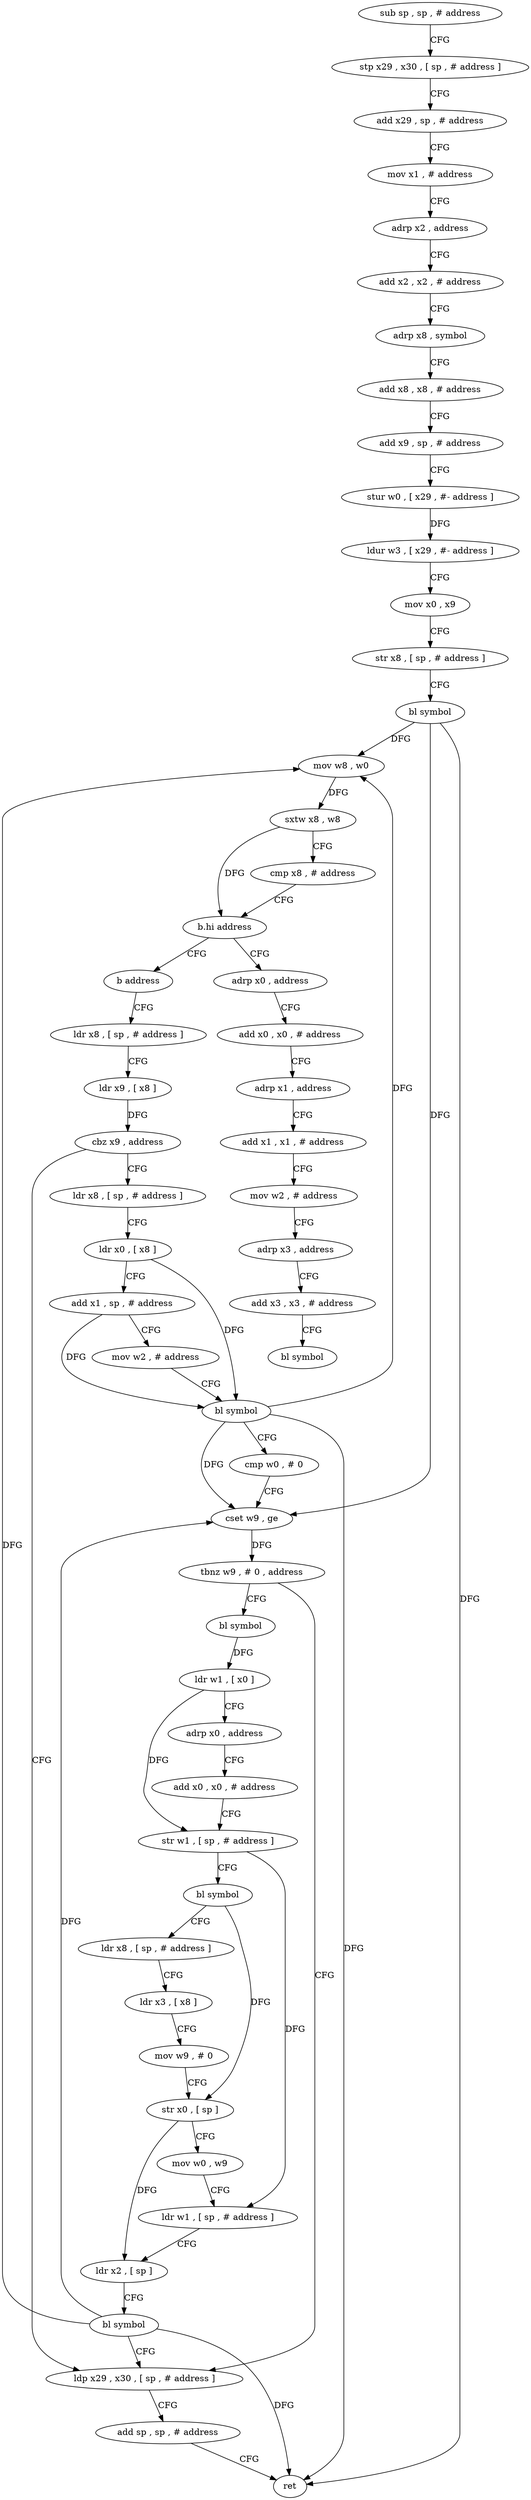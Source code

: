 digraph "func" {
"4215144" [label = "sub sp , sp , # address" ]
"4215148" [label = "stp x29 , x30 , [ sp , # address ]" ]
"4215152" [label = "add x29 , sp , # address" ]
"4215156" [label = "mov x1 , # address" ]
"4215160" [label = "adrp x2 , address" ]
"4215164" [label = "add x2 , x2 , # address" ]
"4215168" [label = "adrp x8 , symbol" ]
"4215172" [label = "add x8 , x8 , # address" ]
"4215176" [label = "add x9 , sp , # address" ]
"4215180" [label = "stur w0 , [ x29 , #- address ]" ]
"4215184" [label = "ldur w3 , [ x29 , #- address ]" ]
"4215188" [label = "mov x0 , x9" ]
"4215192" [label = "str x8 , [ sp , # address ]" ]
"4215196" [label = "bl symbol" ]
"4215200" [label = "mov w8 , w0" ]
"4215204" [label = "sxtw x8 , w8" ]
"4215208" [label = "cmp x8 , # address" ]
"4215212" [label = "b.hi address" ]
"4215220" [label = "adrp x0 , address" ]
"4215216" [label = "b address" ]
"4215224" [label = "add x0 , x0 , # address" ]
"4215228" [label = "adrp x1 , address" ]
"4215232" [label = "add x1 , x1 , # address" ]
"4215236" [label = "mov w2 , # address" ]
"4215240" [label = "adrp x3 , address" ]
"4215244" [label = "add x3 , x3 , # address" ]
"4215248" [label = "bl symbol" ]
"4215252" [label = "ldr x8 , [ sp , # address ]" ]
"4215256" [label = "ldr x9 , [ x8 ]" ]
"4215260" [label = "cbz x9 , address" ]
"4215352" [label = "ldp x29 , x30 , [ sp , # address ]" ]
"4215264" [label = "ldr x8 , [ sp , # address ]" ]
"4215356" [label = "add sp , sp , # address" ]
"4215360" [label = "ret" ]
"4215268" [label = "ldr x0 , [ x8 ]" ]
"4215272" [label = "add x1 , sp , # address" ]
"4215276" [label = "mov w2 , # address" ]
"4215280" [label = "bl symbol" ]
"4215284" [label = "cmp w0 , # 0" ]
"4215288" [label = "cset w9 , ge" ]
"4215292" [label = "tbnz w9 , # 0 , address" ]
"4215296" [label = "bl symbol" ]
"4215300" [label = "ldr w1 , [ x0 ]" ]
"4215304" [label = "adrp x0 , address" ]
"4215308" [label = "add x0 , x0 , # address" ]
"4215312" [label = "str w1 , [ sp , # address ]" ]
"4215316" [label = "bl symbol" ]
"4215320" [label = "ldr x8 , [ sp , # address ]" ]
"4215324" [label = "ldr x3 , [ x8 ]" ]
"4215328" [label = "mov w9 , # 0" ]
"4215332" [label = "str x0 , [ sp ]" ]
"4215336" [label = "mov w0 , w9" ]
"4215340" [label = "ldr w1 , [ sp , # address ]" ]
"4215344" [label = "ldr x2 , [ sp ]" ]
"4215348" [label = "bl symbol" ]
"4215144" -> "4215148" [ label = "CFG" ]
"4215148" -> "4215152" [ label = "CFG" ]
"4215152" -> "4215156" [ label = "CFG" ]
"4215156" -> "4215160" [ label = "CFG" ]
"4215160" -> "4215164" [ label = "CFG" ]
"4215164" -> "4215168" [ label = "CFG" ]
"4215168" -> "4215172" [ label = "CFG" ]
"4215172" -> "4215176" [ label = "CFG" ]
"4215176" -> "4215180" [ label = "CFG" ]
"4215180" -> "4215184" [ label = "DFG" ]
"4215184" -> "4215188" [ label = "CFG" ]
"4215188" -> "4215192" [ label = "CFG" ]
"4215192" -> "4215196" [ label = "CFG" ]
"4215196" -> "4215200" [ label = "DFG" ]
"4215196" -> "4215360" [ label = "DFG" ]
"4215196" -> "4215288" [ label = "DFG" ]
"4215200" -> "4215204" [ label = "DFG" ]
"4215204" -> "4215208" [ label = "CFG" ]
"4215204" -> "4215212" [ label = "DFG" ]
"4215208" -> "4215212" [ label = "CFG" ]
"4215212" -> "4215220" [ label = "CFG" ]
"4215212" -> "4215216" [ label = "CFG" ]
"4215220" -> "4215224" [ label = "CFG" ]
"4215216" -> "4215252" [ label = "CFG" ]
"4215224" -> "4215228" [ label = "CFG" ]
"4215228" -> "4215232" [ label = "CFG" ]
"4215232" -> "4215236" [ label = "CFG" ]
"4215236" -> "4215240" [ label = "CFG" ]
"4215240" -> "4215244" [ label = "CFG" ]
"4215244" -> "4215248" [ label = "CFG" ]
"4215252" -> "4215256" [ label = "CFG" ]
"4215256" -> "4215260" [ label = "DFG" ]
"4215260" -> "4215352" [ label = "CFG" ]
"4215260" -> "4215264" [ label = "CFG" ]
"4215352" -> "4215356" [ label = "CFG" ]
"4215264" -> "4215268" [ label = "CFG" ]
"4215356" -> "4215360" [ label = "CFG" ]
"4215268" -> "4215272" [ label = "CFG" ]
"4215268" -> "4215280" [ label = "DFG" ]
"4215272" -> "4215276" [ label = "CFG" ]
"4215272" -> "4215280" [ label = "DFG" ]
"4215276" -> "4215280" [ label = "CFG" ]
"4215280" -> "4215284" [ label = "CFG" ]
"4215280" -> "4215200" [ label = "DFG" ]
"4215280" -> "4215360" [ label = "DFG" ]
"4215280" -> "4215288" [ label = "DFG" ]
"4215284" -> "4215288" [ label = "CFG" ]
"4215288" -> "4215292" [ label = "DFG" ]
"4215292" -> "4215352" [ label = "CFG" ]
"4215292" -> "4215296" [ label = "CFG" ]
"4215296" -> "4215300" [ label = "DFG" ]
"4215300" -> "4215304" [ label = "CFG" ]
"4215300" -> "4215312" [ label = "DFG" ]
"4215304" -> "4215308" [ label = "CFG" ]
"4215308" -> "4215312" [ label = "CFG" ]
"4215312" -> "4215316" [ label = "CFG" ]
"4215312" -> "4215340" [ label = "DFG" ]
"4215316" -> "4215320" [ label = "CFG" ]
"4215316" -> "4215332" [ label = "DFG" ]
"4215320" -> "4215324" [ label = "CFG" ]
"4215324" -> "4215328" [ label = "CFG" ]
"4215328" -> "4215332" [ label = "CFG" ]
"4215332" -> "4215336" [ label = "CFG" ]
"4215332" -> "4215344" [ label = "DFG" ]
"4215336" -> "4215340" [ label = "CFG" ]
"4215340" -> "4215344" [ label = "CFG" ]
"4215344" -> "4215348" [ label = "CFG" ]
"4215348" -> "4215352" [ label = "CFG" ]
"4215348" -> "4215200" [ label = "DFG" ]
"4215348" -> "4215288" [ label = "DFG" ]
"4215348" -> "4215360" [ label = "DFG" ]
}
